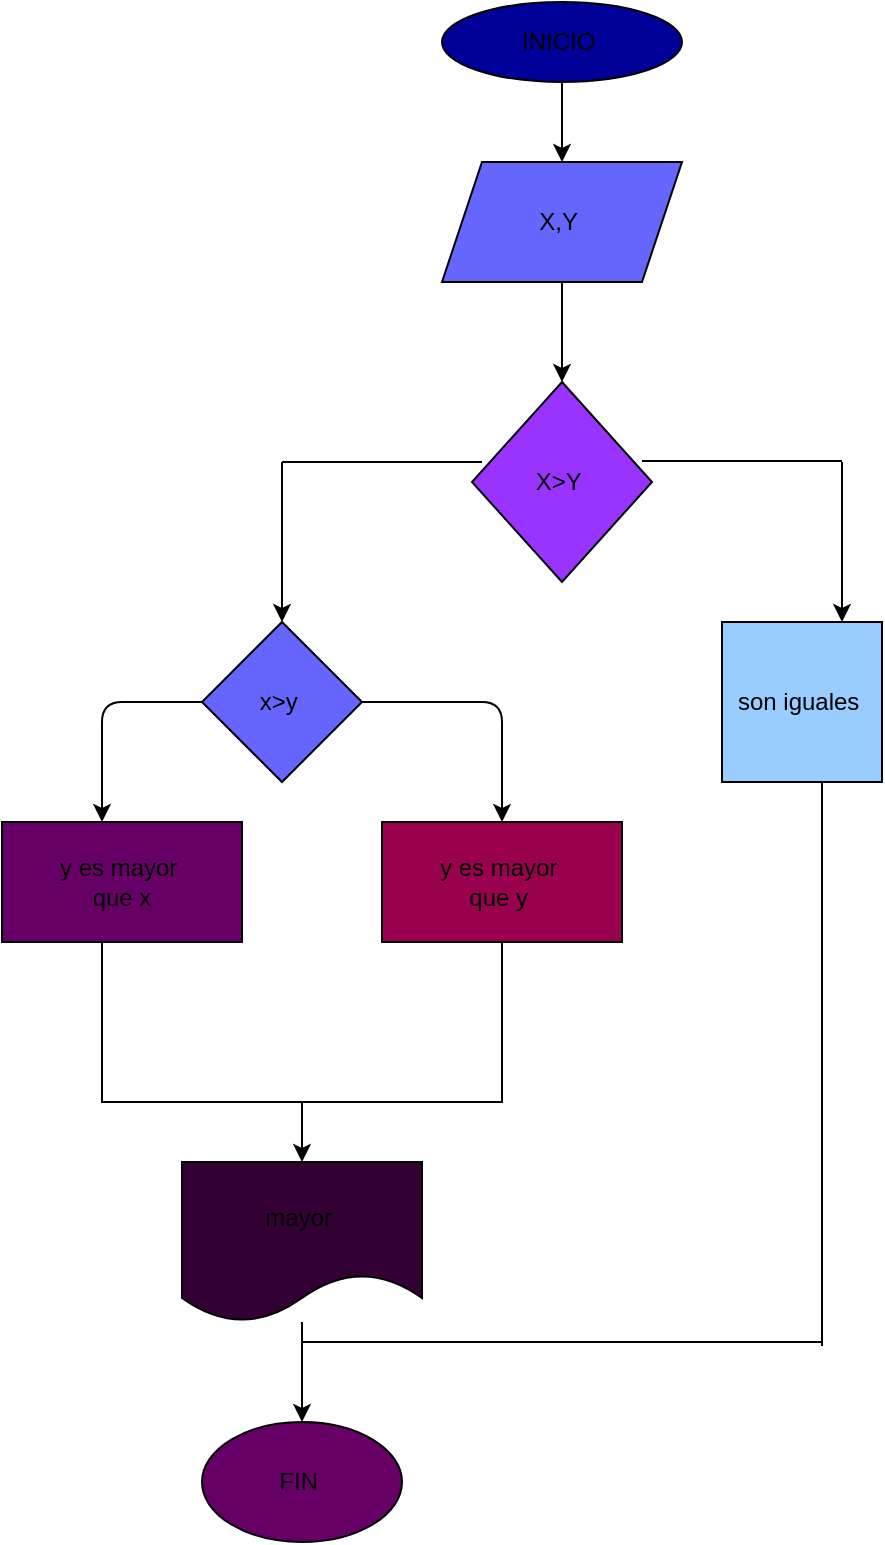 <mxfile>
    <diagram id="vc20l7_UrDE88GMVnpH0" name="Página-1">
        <mxGraphModel dx="662" dy="411" grid="1" gridSize="10" guides="1" tooltips="1" connect="1" arrows="1" fold="1" page="1" pageScale="1" pageWidth="1169" pageHeight="827" math="0" shadow="0">
            <root>
                <mxCell id="0"/>
                <mxCell id="1" parent="0"/>
                <mxCell id="8" value="" style="edgeStyle=none;html=1;" parent="1" source="2" target="7" edge="1">
                    <mxGeometry relative="1" as="geometry"/>
                </mxCell>
                <mxCell id="2" value="INICIO&amp;nbsp;" style="ellipse;whiteSpace=wrap;html=1;fillColor=#000099;" parent="1" vertex="1">
                    <mxGeometry x="250" y="10" width="120" height="40" as="geometry"/>
                </mxCell>
                <mxCell id="10" value="" style="edgeStyle=none;html=1;" parent="1" source="7" target="9" edge="1">
                    <mxGeometry relative="1" as="geometry"/>
                </mxCell>
                <mxCell id="7" value="X,Y&amp;nbsp;" style="shape=parallelogram;perimeter=parallelogramPerimeter;whiteSpace=wrap;html=1;fixedSize=1;fillColor=#6666FF;" parent="1" vertex="1">
                    <mxGeometry x="250" y="90" width="120" height="60" as="geometry"/>
                </mxCell>
                <mxCell id="9" value="X&amp;gt;Y&amp;nbsp;" style="rhombus;whiteSpace=wrap;html=1;fillColor=#9933FF;" parent="1" vertex="1">
                    <mxGeometry x="265" y="200" width="90" height="100" as="geometry"/>
                </mxCell>
                <mxCell id="17" value="" style="endArrow=none;html=1;" parent="1" edge="1">
                    <mxGeometry width="50" height="50" relative="1" as="geometry">
                        <mxPoint x="270" y="240" as="sourcePoint"/>
                        <mxPoint x="170" y="240" as="targetPoint"/>
                    </mxGeometry>
                </mxCell>
                <mxCell id="18" value="" style="endArrow=none;html=1;" parent="1" edge="1">
                    <mxGeometry width="50" height="50" relative="1" as="geometry">
                        <mxPoint x="450" y="239.5" as="sourcePoint"/>
                        <mxPoint x="350" y="239.5" as="targetPoint"/>
                    </mxGeometry>
                </mxCell>
                <mxCell id="19" value="" style="endArrow=classic;html=1;" parent="1" edge="1">
                    <mxGeometry width="50" height="50" relative="1" as="geometry">
                        <mxPoint x="170" y="240" as="sourcePoint"/>
                        <mxPoint x="170" y="320" as="targetPoint"/>
                    </mxGeometry>
                </mxCell>
                <mxCell id="21" value="" style="endArrow=classic;html=1;" parent="1" edge="1">
                    <mxGeometry width="50" height="50" relative="1" as="geometry">
                        <mxPoint x="450" y="240" as="sourcePoint"/>
                        <mxPoint x="450" y="320" as="targetPoint"/>
                    </mxGeometry>
                </mxCell>
                <mxCell id="36" value="" style="edgeStyle=none;html=1;" parent="1" source="28" target="29" edge="1">
                    <mxGeometry relative="1" as="geometry"/>
                </mxCell>
                <mxCell id="28" value="mayor&amp;nbsp;" style="shape=document;whiteSpace=wrap;html=1;boundedLbl=1;fillColor=#330033;" parent="1" vertex="1">
                    <mxGeometry x="120" y="590" width="120" height="80" as="geometry"/>
                </mxCell>
                <mxCell id="29" value="FIN&amp;nbsp;" style="ellipse;whiteSpace=wrap;html=1;fillColor=#660066;" parent="1" vertex="1">
                    <mxGeometry x="130" y="720" width="100" height="60" as="geometry"/>
                </mxCell>
                <mxCell id="37" style="edgeStyle=none;html=1;exitX=1;exitY=0.5;exitDx=0;exitDy=0;" parent="1" source="33" edge="1">
                    <mxGeometry relative="1" as="geometry">
                        <mxPoint x="280" y="420" as="targetPoint"/>
                        <Array as="points">
                            <mxPoint x="280" y="360"/>
                        </Array>
                    </mxGeometry>
                </mxCell>
                <mxCell id="38" style="edgeStyle=none;html=1;" parent="1" source="33" edge="1">
                    <mxGeometry relative="1" as="geometry">
                        <mxPoint x="80" y="420" as="targetPoint"/>
                        <Array as="points">
                            <mxPoint x="80" y="360"/>
                        </Array>
                    </mxGeometry>
                </mxCell>
                <mxCell id="33" value="x&amp;gt;y&amp;nbsp;" style="rhombus;whiteSpace=wrap;html=1;fillColor=#6666FF;" parent="1" vertex="1">
                    <mxGeometry x="130" y="320" width="80" height="80" as="geometry"/>
                </mxCell>
                <mxCell id="34" value="son iguales&amp;nbsp;" style="whiteSpace=wrap;html=1;aspect=fixed;fillColor=#99CCFF;" parent="1" vertex="1">
                    <mxGeometry x="390" y="320" width="80" height="80" as="geometry"/>
                </mxCell>
                <mxCell id="39" value="y es mayor&amp;nbsp;&lt;br&gt;que y&amp;nbsp;" style="rounded=0;whiteSpace=wrap;html=1;fillColor=#99004D;" parent="1" vertex="1">
                    <mxGeometry x="220" y="420" width="120" height="60" as="geometry"/>
                </mxCell>
                <mxCell id="40" value="y es mayor&amp;nbsp;&lt;br&gt;que x" style="rounded=0;whiteSpace=wrap;html=1;fillColor=#660066;" parent="1" vertex="1">
                    <mxGeometry x="30" y="420" width="120" height="60" as="geometry"/>
                </mxCell>
                <mxCell id="42" style="edgeStyle=none;html=1;entryX=0.5;entryY=0;entryDx=0;entryDy=0;" parent="1" source="41" target="28" edge="1">
                    <mxGeometry relative="1" as="geometry"/>
                </mxCell>
                <mxCell id="41" value="" style="shape=partialRectangle;whiteSpace=wrap;html=1;bottom=1;right=1;left=1;top=0;fillColor=none;routingCenterX=-0.5;" parent="1" vertex="1">
                    <mxGeometry x="80" y="480" width="200" height="80" as="geometry"/>
                </mxCell>
                <mxCell id="44" value="" style="endArrow=none;html=1;" edge="1" parent="1">
                    <mxGeometry width="50" height="50" relative="1" as="geometry">
                        <mxPoint x="440" y="682" as="sourcePoint"/>
                        <mxPoint x="440" y="400" as="targetPoint"/>
                    </mxGeometry>
                </mxCell>
                <mxCell id="45" value="" style="endArrow=none;html=1;" edge="1" parent="1">
                    <mxGeometry width="50" height="50" relative="1" as="geometry">
                        <mxPoint x="180" y="680" as="sourcePoint"/>
                        <mxPoint x="440" y="680" as="targetPoint"/>
                    </mxGeometry>
                </mxCell>
            </root>
        </mxGraphModel>
    </diagram>
</mxfile>